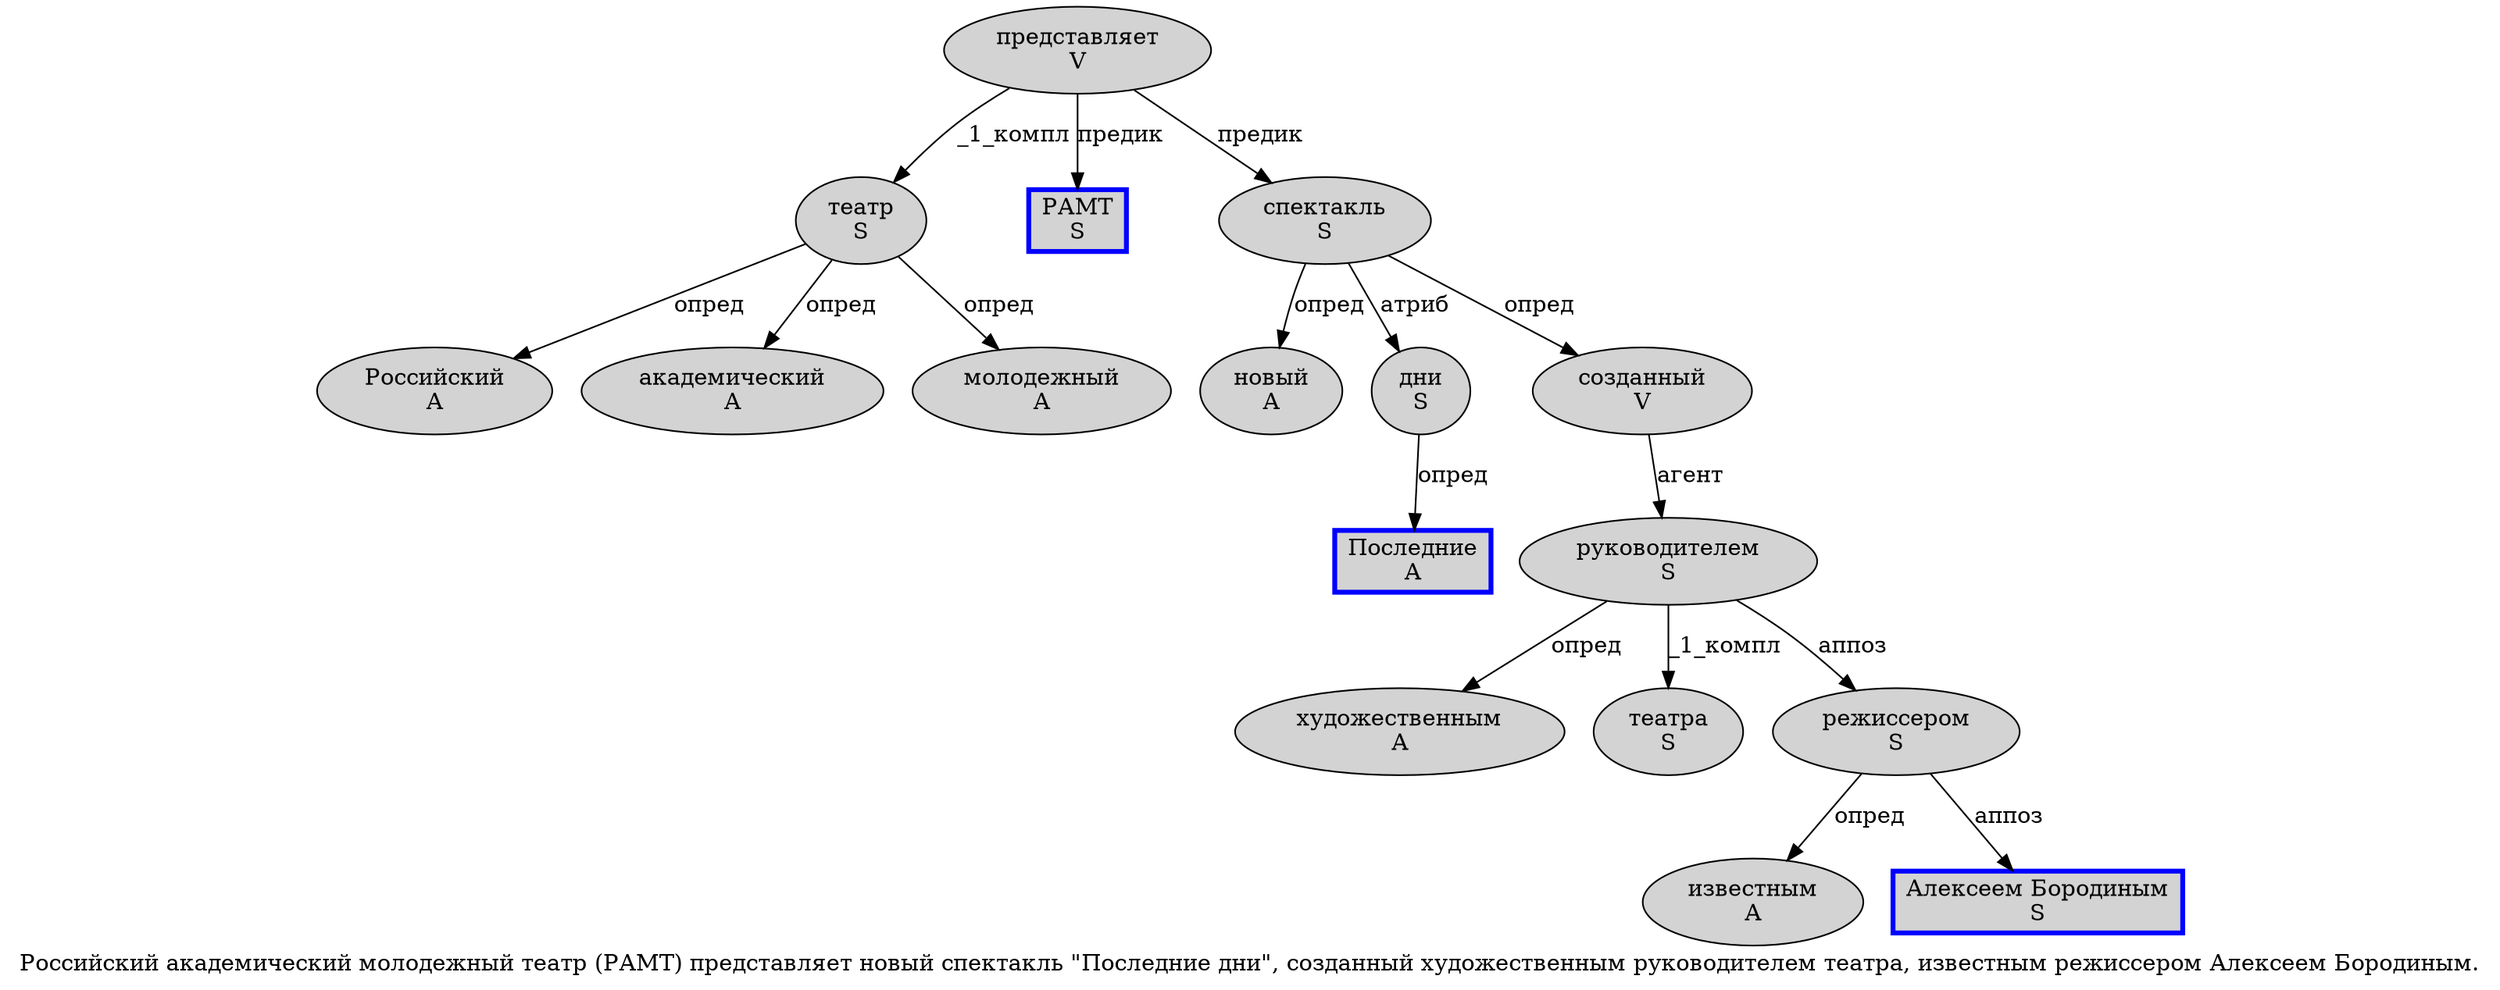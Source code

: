 digraph SENTENCE_472 {
	graph [label="Российский академический молодежный театр (РАМТ) представляет новый спектакль \"Последние дни\", созданный художественным руководителем театра, известным режиссером Алексеем Бородиным."]
	node [style=filled]
		0 [label="Российский
A" color="" fillcolor=lightgray penwidth=1 shape=ellipse]
		1 [label="академический
A" color="" fillcolor=lightgray penwidth=1 shape=ellipse]
		2 [label="молодежный
A" color="" fillcolor=lightgray penwidth=1 shape=ellipse]
		3 [label="театр
S" color="" fillcolor=lightgray penwidth=1 shape=ellipse]
		5 [label="РАМТ
S" color=blue fillcolor=lightgray penwidth=3 shape=box]
		7 [label="представляет
V" color="" fillcolor=lightgray penwidth=1 shape=ellipse]
		8 [label="новый
A" color="" fillcolor=lightgray penwidth=1 shape=ellipse]
		9 [label="спектакль
S" color="" fillcolor=lightgray penwidth=1 shape=ellipse]
		11 [label="Последние
A" color=blue fillcolor=lightgray penwidth=3 shape=box]
		12 [label="дни
S" color="" fillcolor=lightgray penwidth=1 shape=ellipse]
		15 [label="созданный
V" color="" fillcolor=lightgray penwidth=1 shape=ellipse]
		16 [label="художественным
A" color="" fillcolor=lightgray penwidth=1 shape=ellipse]
		17 [label="руководителем
S" color="" fillcolor=lightgray penwidth=1 shape=ellipse]
		18 [label="театра
S" color="" fillcolor=lightgray penwidth=1 shape=ellipse]
		20 [label="известным
A" color="" fillcolor=lightgray penwidth=1 shape=ellipse]
		21 [label="режиссером
S" color="" fillcolor=lightgray penwidth=1 shape=ellipse]
		22 [label="Алексеем Бородиным
S" color=blue fillcolor=lightgray penwidth=3 shape=box]
			9 -> 8 [label="опред"]
			9 -> 12 [label="атриб"]
			9 -> 15 [label="опред"]
			17 -> 16 [label="опред"]
			17 -> 18 [label="_1_компл"]
			17 -> 21 [label="аппоз"]
			3 -> 0 [label="опред"]
			3 -> 1 [label="опред"]
			3 -> 2 [label="опред"]
			15 -> 17 [label="агент"]
			12 -> 11 [label="опред"]
			21 -> 20 [label="опред"]
			21 -> 22 [label="аппоз"]
			7 -> 3 [label="_1_компл"]
			7 -> 5 [label="предик"]
			7 -> 9 [label="предик"]
}